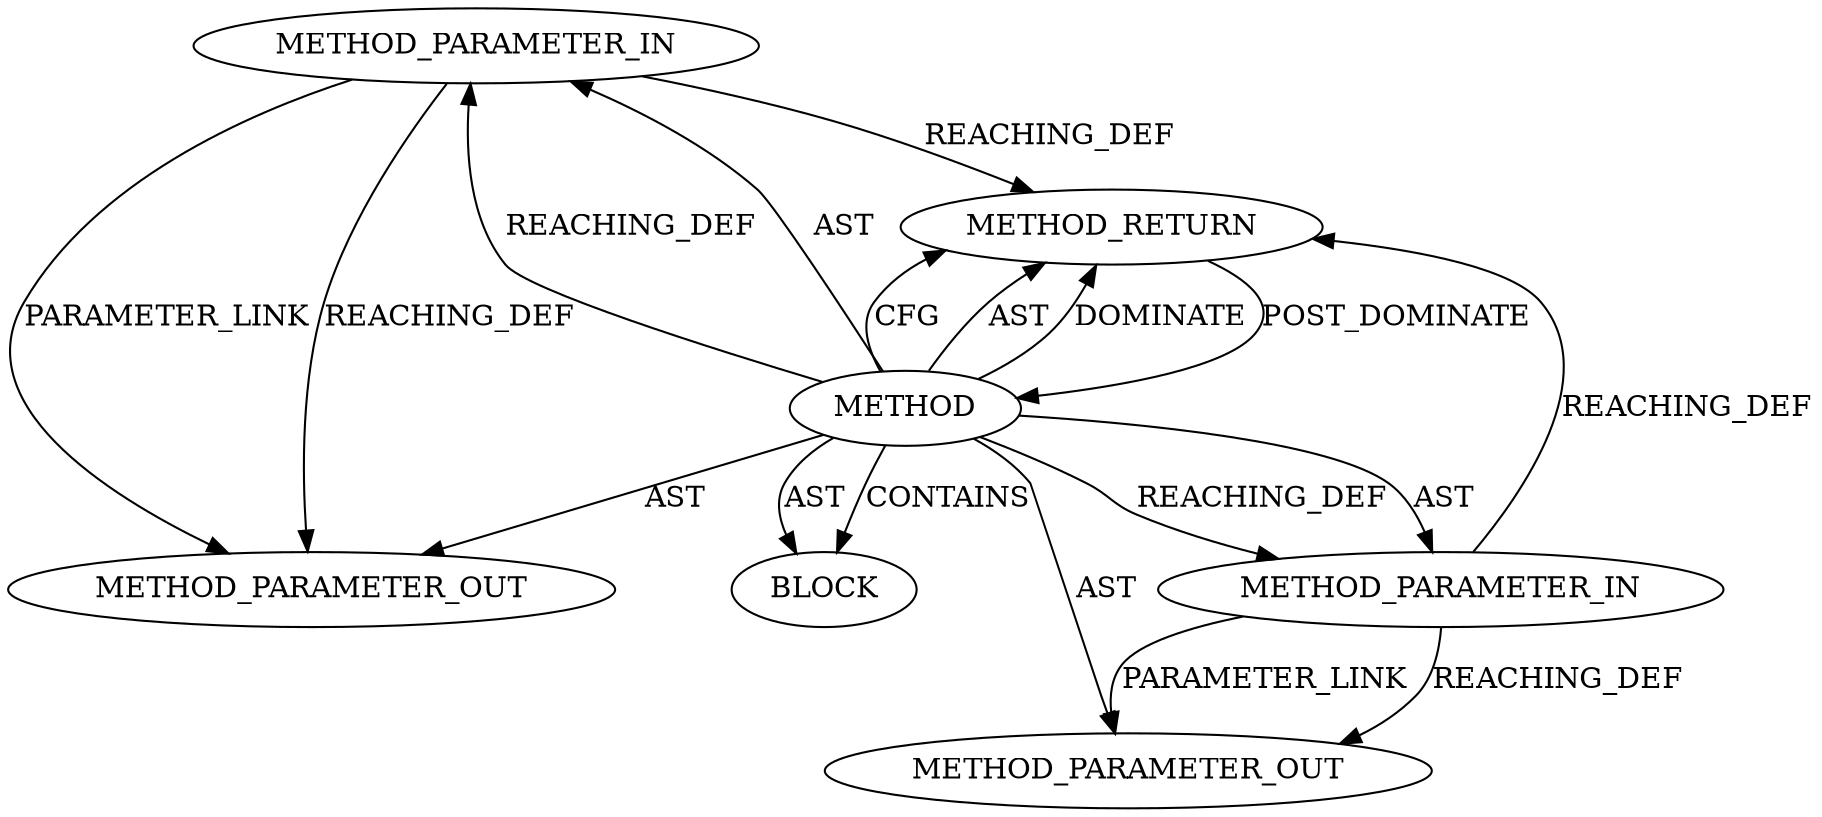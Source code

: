 digraph {
  21811 [label=METHOD_PARAMETER_OUT ORDER=1 CODE="p1" IS_VARIADIC=false TYPE_FULL_NAME="ANY" EVALUATION_STRATEGY="BY_VALUE" INDEX=1 NAME="p1"]
  21812 [label=METHOD_PARAMETER_OUT ORDER=2 CODE="p2" IS_VARIADIC=false TYPE_FULL_NAME="ANY" EVALUATION_STRATEGY="BY_VALUE" INDEX=2 NAME="p2"]
  19496 [label=METHOD_PARAMETER_IN ORDER=1 CODE="p1" IS_VARIADIC=false TYPE_FULL_NAME="ANY" EVALUATION_STRATEGY="BY_VALUE" INDEX=1 NAME="p1"]
  19498 [label=BLOCK ORDER=1 ARGUMENT_INDEX=1 CODE="<empty>" TYPE_FULL_NAME="ANY"]
  19499 [label=METHOD_RETURN ORDER=2 CODE="RET" TYPE_FULL_NAME="ANY" EVALUATION_STRATEGY="BY_VALUE"]
  19497 [label=METHOD_PARAMETER_IN ORDER=2 CODE="p2" IS_VARIADIC=false TYPE_FULL_NAME="ANY" EVALUATION_STRATEGY="BY_VALUE" INDEX=2 NAME="p2"]
  19495 [label=METHOD AST_PARENT_TYPE="NAMESPACE_BLOCK" AST_PARENT_FULL_NAME="<global>" ORDER=0 CODE="<empty>" FULL_NAME="__skb_frag_unref" IS_EXTERNAL=true FILENAME="<empty>" SIGNATURE="" NAME="__skb_frag_unref"]
  19495 -> 19499 [label=CFG ]
  19495 -> 19499 [label=AST ]
  19495 -> 19496 [label=REACHING_DEF VARIABLE=""]
  19495 -> 21812 [label=AST ]
  19496 -> 19499 [label=REACHING_DEF VARIABLE="p1"]
  19496 -> 21811 [label=REACHING_DEF VARIABLE="p1"]
  19497 -> 21812 [label=REACHING_DEF VARIABLE="p2"]
  19495 -> 19496 [label=AST ]
  19495 -> 21811 [label=AST ]
  19495 -> 19497 [label=REACHING_DEF VARIABLE=""]
  19496 -> 21811 [label=PARAMETER_LINK ]
  19495 -> 19498 [label=CONTAINS ]
  19497 -> 19499 [label=REACHING_DEF VARIABLE="p2"]
  19495 -> 19499 [label=DOMINATE ]
  19497 -> 21812 [label=PARAMETER_LINK ]
  19495 -> 19498 [label=AST ]
  19499 -> 19495 [label=POST_DOMINATE ]
  19495 -> 19497 [label=AST ]
}
